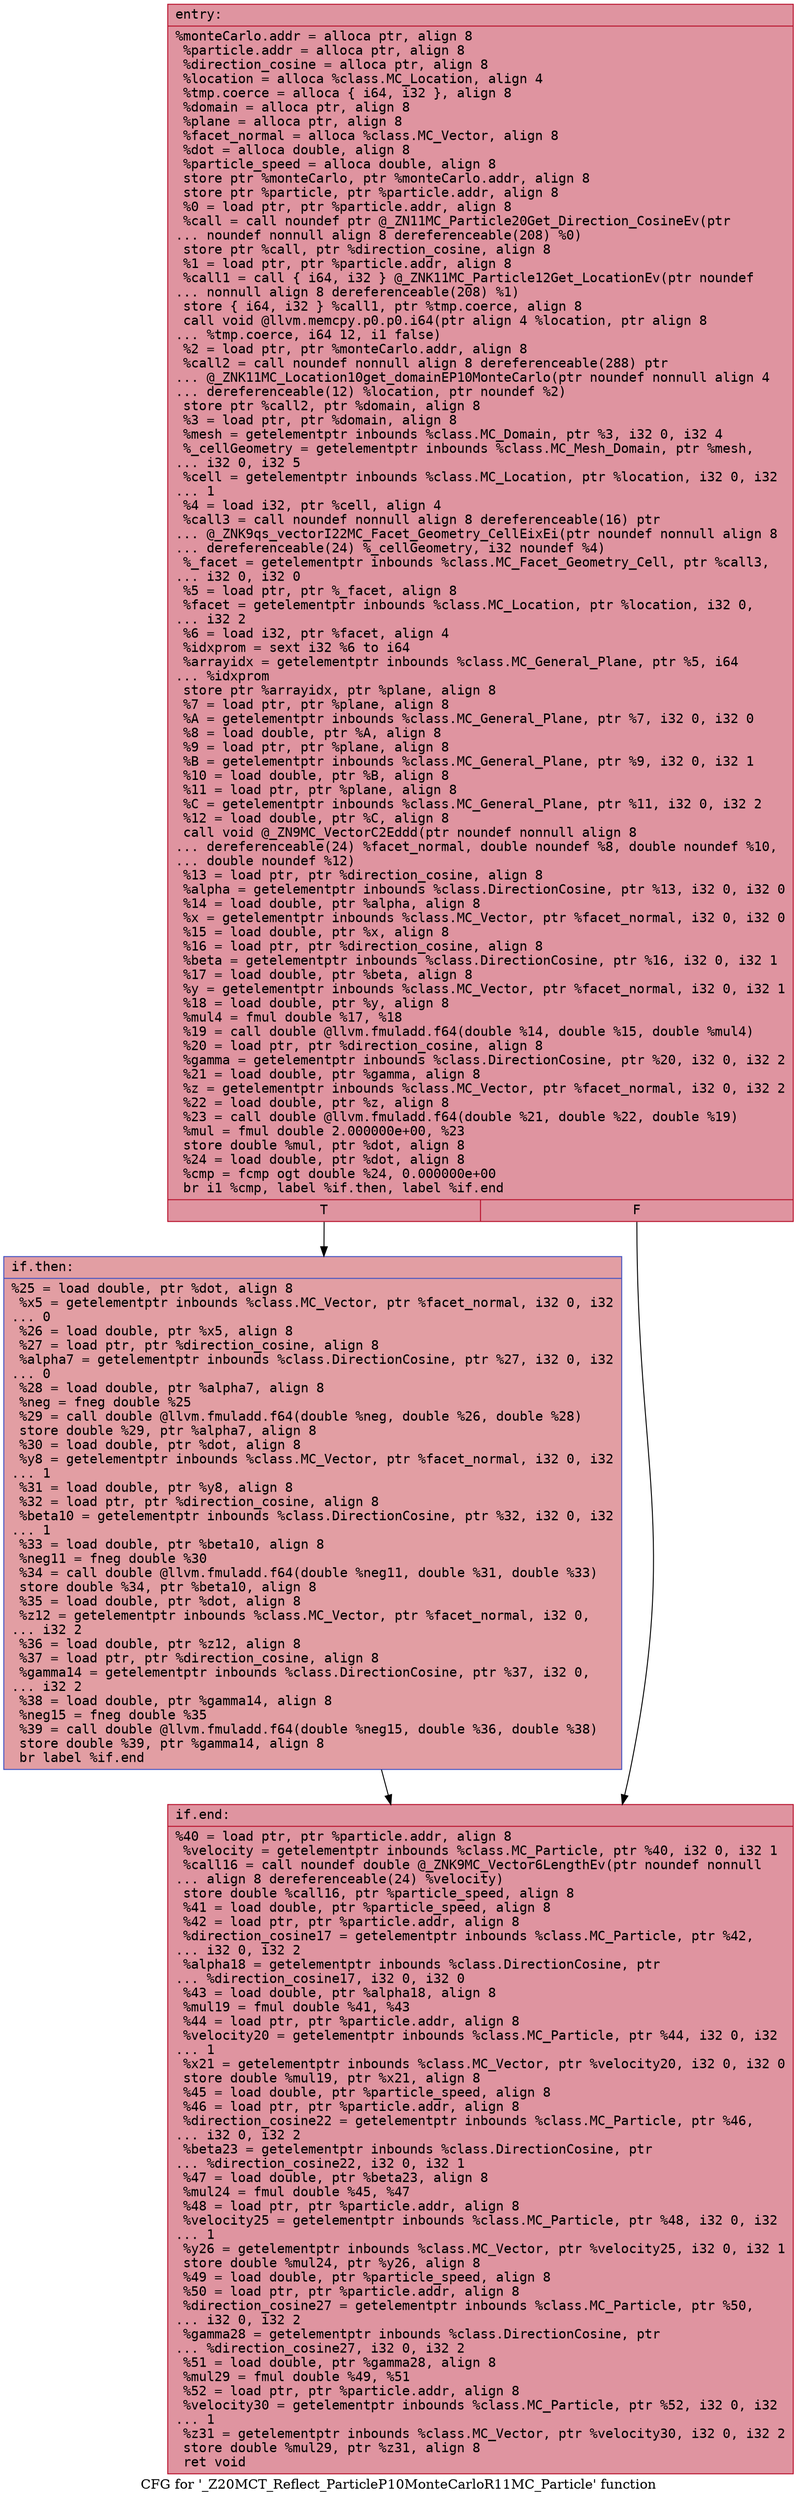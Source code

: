 digraph "CFG for '_Z20MCT_Reflect_ParticleP10MonteCarloR11MC_Particle' function" {
	label="CFG for '_Z20MCT_Reflect_ParticleP10MonteCarloR11MC_Particle' function";

	Node0x5579e71acad0 [shape=record,color="#b70d28ff", style=filled, fillcolor="#b70d2870" fontname="Courier",label="{entry:\l|  %monteCarlo.addr = alloca ptr, align 8\l  %particle.addr = alloca ptr, align 8\l  %direction_cosine = alloca ptr, align 8\l  %location = alloca %class.MC_Location, align 4\l  %tmp.coerce = alloca \{ i64, i32 \}, align 8\l  %domain = alloca ptr, align 8\l  %plane = alloca ptr, align 8\l  %facet_normal = alloca %class.MC_Vector, align 8\l  %dot = alloca double, align 8\l  %particle_speed = alloca double, align 8\l  store ptr %monteCarlo, ptr %monteCarlo.addr, align 8\l  store ptr %particle, ptr %particle.addr, align 8\l  %0 = load ptr, ptr %particle.addr, align 8\l  %call = call noundef ptr @_ZN11MC_Particle20Get_Direction_CosineEv(ptr\l... noundef nonnull align 8 dereferenceable(208) %0)\l  store ptr %call, ptr %direction_cosine, align 8\l  %1 = load ptr, ptr %particle.addr, align 8\l  %call1 = call \{ i64, i32 \} @_ZNK11MC_Particle12Get_LocationEv(ptr noundef\l... nonnull align 8 dereferenceable(208) %1)\l  store \{ i64, i32 \} %call1, ptr %tmp.coerce, align 8\l  call void @llvm.memcpy.p0.p0.i64(ptr align 4 %location, ptr align 8\l... %tmp.coerce, i64 12, i1 false)\l  %2 = load ptr, ptr %monteCarlo.addr, align 8\l  %call2 = call noundef nonnull align 8 dereferenceable(288) ptr\l... @_ZNK11MC_Location10get_domainEP10MonteCarlo(ptr noundef nonnull align 4\l... dereferenceable(12) %location, ptr noundef %2)\l  store ptr %call2, ptr %domain, align 8\l  %3 = load ptr, ptr %domain, align 8\l  %mesh = getelementptr inbounds %class.MC_Domain, ptr %3, i32 0, i32 4\l  %_cellGeometry = getelementptr inbounds %class.MC_Mesh_Domain, ptr %mesh,\l... i32 0, i32 5\l  %cell = getelementptr inbounds %class.MC_Location, ptr %location, i32 0, i32\l... 1\l  %4 = load i32, ptr %cell, align 4\l  %call3 = call noundef nonnull align 8 dereferenceable(16) ptr\l... @_ZNK9qs_vectorI22MC_Facet_Geometry_CellEixEi(ptr noundef nonnull align 8\l... dereferenceable(24) %_cellGeometry, i32 noundef %4)\l  %_facet = getelementptr inbounds %class.MC_Facet_Geometry_Cell, ptr %call3,\l... i32 0, i32 0\l  %5 = load ptr, ptr %_facet, align 8\l  %facet = getelementptr inbounds %class.MC_Location, ptr %location, i32 0,\l... i32 2\l  %6 = load i32, ptr %facet, align 4\l  %idxprom = sext i32 %6 to i64\l  %arrayidx = getelementptr inbounds %class.MC_General_Plane, ptr %5, i64\l... %idxprom\l  store ptr %arrayidx, ptr %plane, align 8\l  %7 = load ptr, ptr %plane, align 8\l  %A = getelementptr inbounds %class.MC_General_Plane, ptr %7, i32 0, i32 0\l  %8 = load double, ptr %A, align 8\l  %9 = load ptr, ptr %plane, align 8\l  %B = getelementptr inbounds %class.MC_General_Plane, ptr %9, i32 0, i32 1\l  %10 = load double, ptr %B, align 8\l  %11 = load ptr, ptr %plane, align 8\l  %C = getelementptr inbounds %class.MC_General_Plane, ptr %11, i32 0, i32 2\l  %12 = load double, ptr %C, align 8\l  call void @_ZN9MC_VectorC2Eddd(ptr noundef nonnull align 8\l... dereferenceable(24) %facet_normal, double noundef %8, double noundef %10,\l... double noundef %12)\l  %13 = load ptr, ptr %direction_cosine, align 8\l  %alpha = getelementptr inbounds %class.DirectionCosine, ptr %13, i32 0, i32 0\l  %14 = load double, ptr %alpha, align 8\l  %x = getelementptr inbounds %class.MC_Vector, ptr %facet_normal, i32 0, i32 0\l  %15 = load double, ptr %x, align 8\l  %16 = load ptr, ptr %direction_cosine, align 8\l  %beta = getelementptr inbounds %class.DirectionCosine, ptr %16, i32 0, i32 1\l  %17 = load double, ptr %beta, align 8\l  %y = getelementptr inbounds %class.MC_Vector, ptr %facet_normal, i32 0, i32 1\l  %18 = load double, ptr %y, align 8\l  %mul4 = fmul double %17, %18\l  %19 = call double @llvm.fmuladd.f64(double %14, double %15, double %mul4)\l  %20 = load ptr, ptr %direction_cosine, align 8\l  %gamma = getelementptr inbounds %class.DirectionCosine, ptr %20, i32 0, i32 2\l  %21 = load double, ptr %gamma, align 8\l  %z = getelementptr inbounds %class.MC_Vector, ptr %facet_normal, i32 0, i32 2\l  %22 = load double, ptr %z, align 8\l  %23 = call double @llvm.fmuladd.f64(double %21, double %22, double %19)\l  %mul = fmul double 2.000000e+00, %23\l  store double %mul, ptr %dot, align 8\l  %24 = load double, ptr %dot, align 8\l  %cmp = fcmp ogt double %24, 0.000000e+00\l  br i1 %cmp, label %if.then, label %if.end\l|{<s0>T|<s1>F}}"];
	Node0x5579e71acad0:s0 -> Node0x5579e718e6c0[tooltip="entry -> if.then\nProbability 50.00%" ];
	Node0x5579e71acad0:s1 -> Node0x5579e71b0230[tooltip="entry -> if.end\nProbability 50.00%" ];
	Node0x5579e718e6c0 [shape=record,color="#3d50c3ff", style=filled, fillcolor="#be242e70" fontname="Courier",label="{if.then:\l|  %25 = load double, ptr %dot, align 8\l  %x5 = getelementptr inbounds %class.MC_Vector, ptr %facet_normal, i32 0, i32\l... 0\l  %26 = load double, ptr %x5, align 8\l  %27 = load ptr, ptr %direction_cosine, align 8\l  %alpha7 = getelementptr inbounds %class.DirectionCosine, ptr %27, i32 0, i32\l... 0\l  %28 = load double, ptr %alpha7, align 8\l  %neg = fneg double %25\l  %29 = call double @llvm.fmuladd.f64(double %neg, double %26, double %28)\l  store double %29, ptr %alpha7, align 8\l  %30 = load double, ptr %dot, align 8\l  %y8 = getelementptr inbounds %class.MC_Vector, ptr %facet_normal, i32 0, i32\l... 1\l  %31 = load double, ptr %y8, align 8\l  %32 = load ptr, ptr %direction_cosine, align 8\l  %beta10 = getelementptr inbounds %class.DirectionCosine, ptr %32, i32 0, i32\l... 1\l  %33 = load double, ptr %beta10, align 8\l  %neg11 = fneg double %30\l  %34 = call double @llvm.fmuladd.f64(double %neg11, double %31, double %33)\l  store double %34, ptr %beta10, align 8\l  %35 = load double, ptr %dot, align 8\l  %z12 = getelementptr inbounds %class.MC_Vector, ptr %facet_normal, i32 0,\l... i32 2\l  %36 = load double, ptr %z12, align 8\l  %37 = load ptr, ptr %direction_cosine, align 8\l  %gamma14 = getelementptr inbounds %class.DirectionCosine, ptr %37, i32 0,\l... i32 2\l  %38 = load double, ptr %gamma14, align 8\l  %neg15 = fneg double %35\l  %39 = call double @llvm.fmuladd.f64(double %neg15, double %36, double %38)\l  store double %39, ptr %gamma14, align 8\l  br label %if.end\l}"];
	Node0x5579e718e6c0 -> Node0x5579e71b0230[tooltip="if.then -> if.end\nProbability 100.00%" ];
	Node0x5579e71b0230 [shape=record,color="#b70d28ff", style=filled, fillcolor="#b70d2870" fontname="Courier",label="{if.end:\l|  %40 = load ptr, ptr %particle.addr, align 8\l  %velocity = getelementptr inbounds %class.MC_Particle, ptr %40, i32 0, i32 1\l  %call16 = call noundef double @_ZNK9MC_Vector6LengthEv(ptr noundef nonnull\l... align 8 dereferenceable(24) %velocity)\l  store double %call16, ptr %particle_speed, align 8\l  %41 = load double, ptr %particle_speed, align 8\l  %42 = load ptr, ptr %particle.addr, align 8\l  %direction_cosine17 = getelementptr inbounds %class.MC_Particle, ptr %42,\l... i32 0, i32 2\l  %alpha18 = getelementptr inbounds %class.DirectionCosine, ptr\l... %direction_cosine17, i32 0, i32 0\l  %43 = load double, ptr %alpha18, align 8\l  %mul19 = fmul double %41, %43\l  %44 = load ptr, ptr %particle.addr, align 8\l  %velocity20 = getelementptr inbounds %class.MC_Particle, ptr %44, i32 0, i32\l... 1\l  %x21 = getelementptr inbounds %class.MC_Vector, ptr %velocity20, i32 0, i32 0\l  store double %mul19, ptr %x21, align 8\l  %45 = load double, ptr %particle_speed, align 8\l  %46 = load ptr, ptr %particle.addr, align 8\l  %direction_cosine22 = getelementptr inbounds %class.MC_Particle, ptr %46,\l... i32 0, i32 2\l  %beta23 = getelementptr inbounds %class.DirectionCosine, ptr\l... %direction_cosine22, i32 0, i32 1\l  %47 = load double, ptr %beta23, align 8\l  %mul24 = fmul double %45, %47\l  %48 = load ptr, ptr %particle.addr, align 8\l  %velocity25 = getelementptr inbounds %class.MC_Particle, ptr %48, i32 0, i32\l... 1\l  %y26 = getelementptr inbounds %class.MC_Vector, ptr %velocity25, i32 0, i32 1\l  store double %mul24, ptr %y26, align 8\l  %49 = load double, ptr %particle_speed, align 8\l  %50 = load ptr, ptr %particle.addr, align 8\l  %direction_cosine27 = getelementptr inbounds %class.MC_Particle, ptr %50,\l... i32 0, i32 2\l  %gamma28 = getelementptr inbounds %class.DirectionCosine, ptr\l... %direction_cosine27, i32 0, i32 2\l  %51 = load double, ptr %gamma28, align 8\l  %mul29 = fmul double %49, %51\l  %52 = load ptr, ptr %particle.addr, align 8\l  %velocity30 = getelementptr inbounds %class.MC_Particle, ptr %52, i32 0, i32\l... 1\l  %z31 = getelementptr inbounds %class.MC_Vector, ptr %velocity30, i32 0, i32 2\l  store double %mul29, ptr %z31, align 8\l  ret void\l}"];
}
